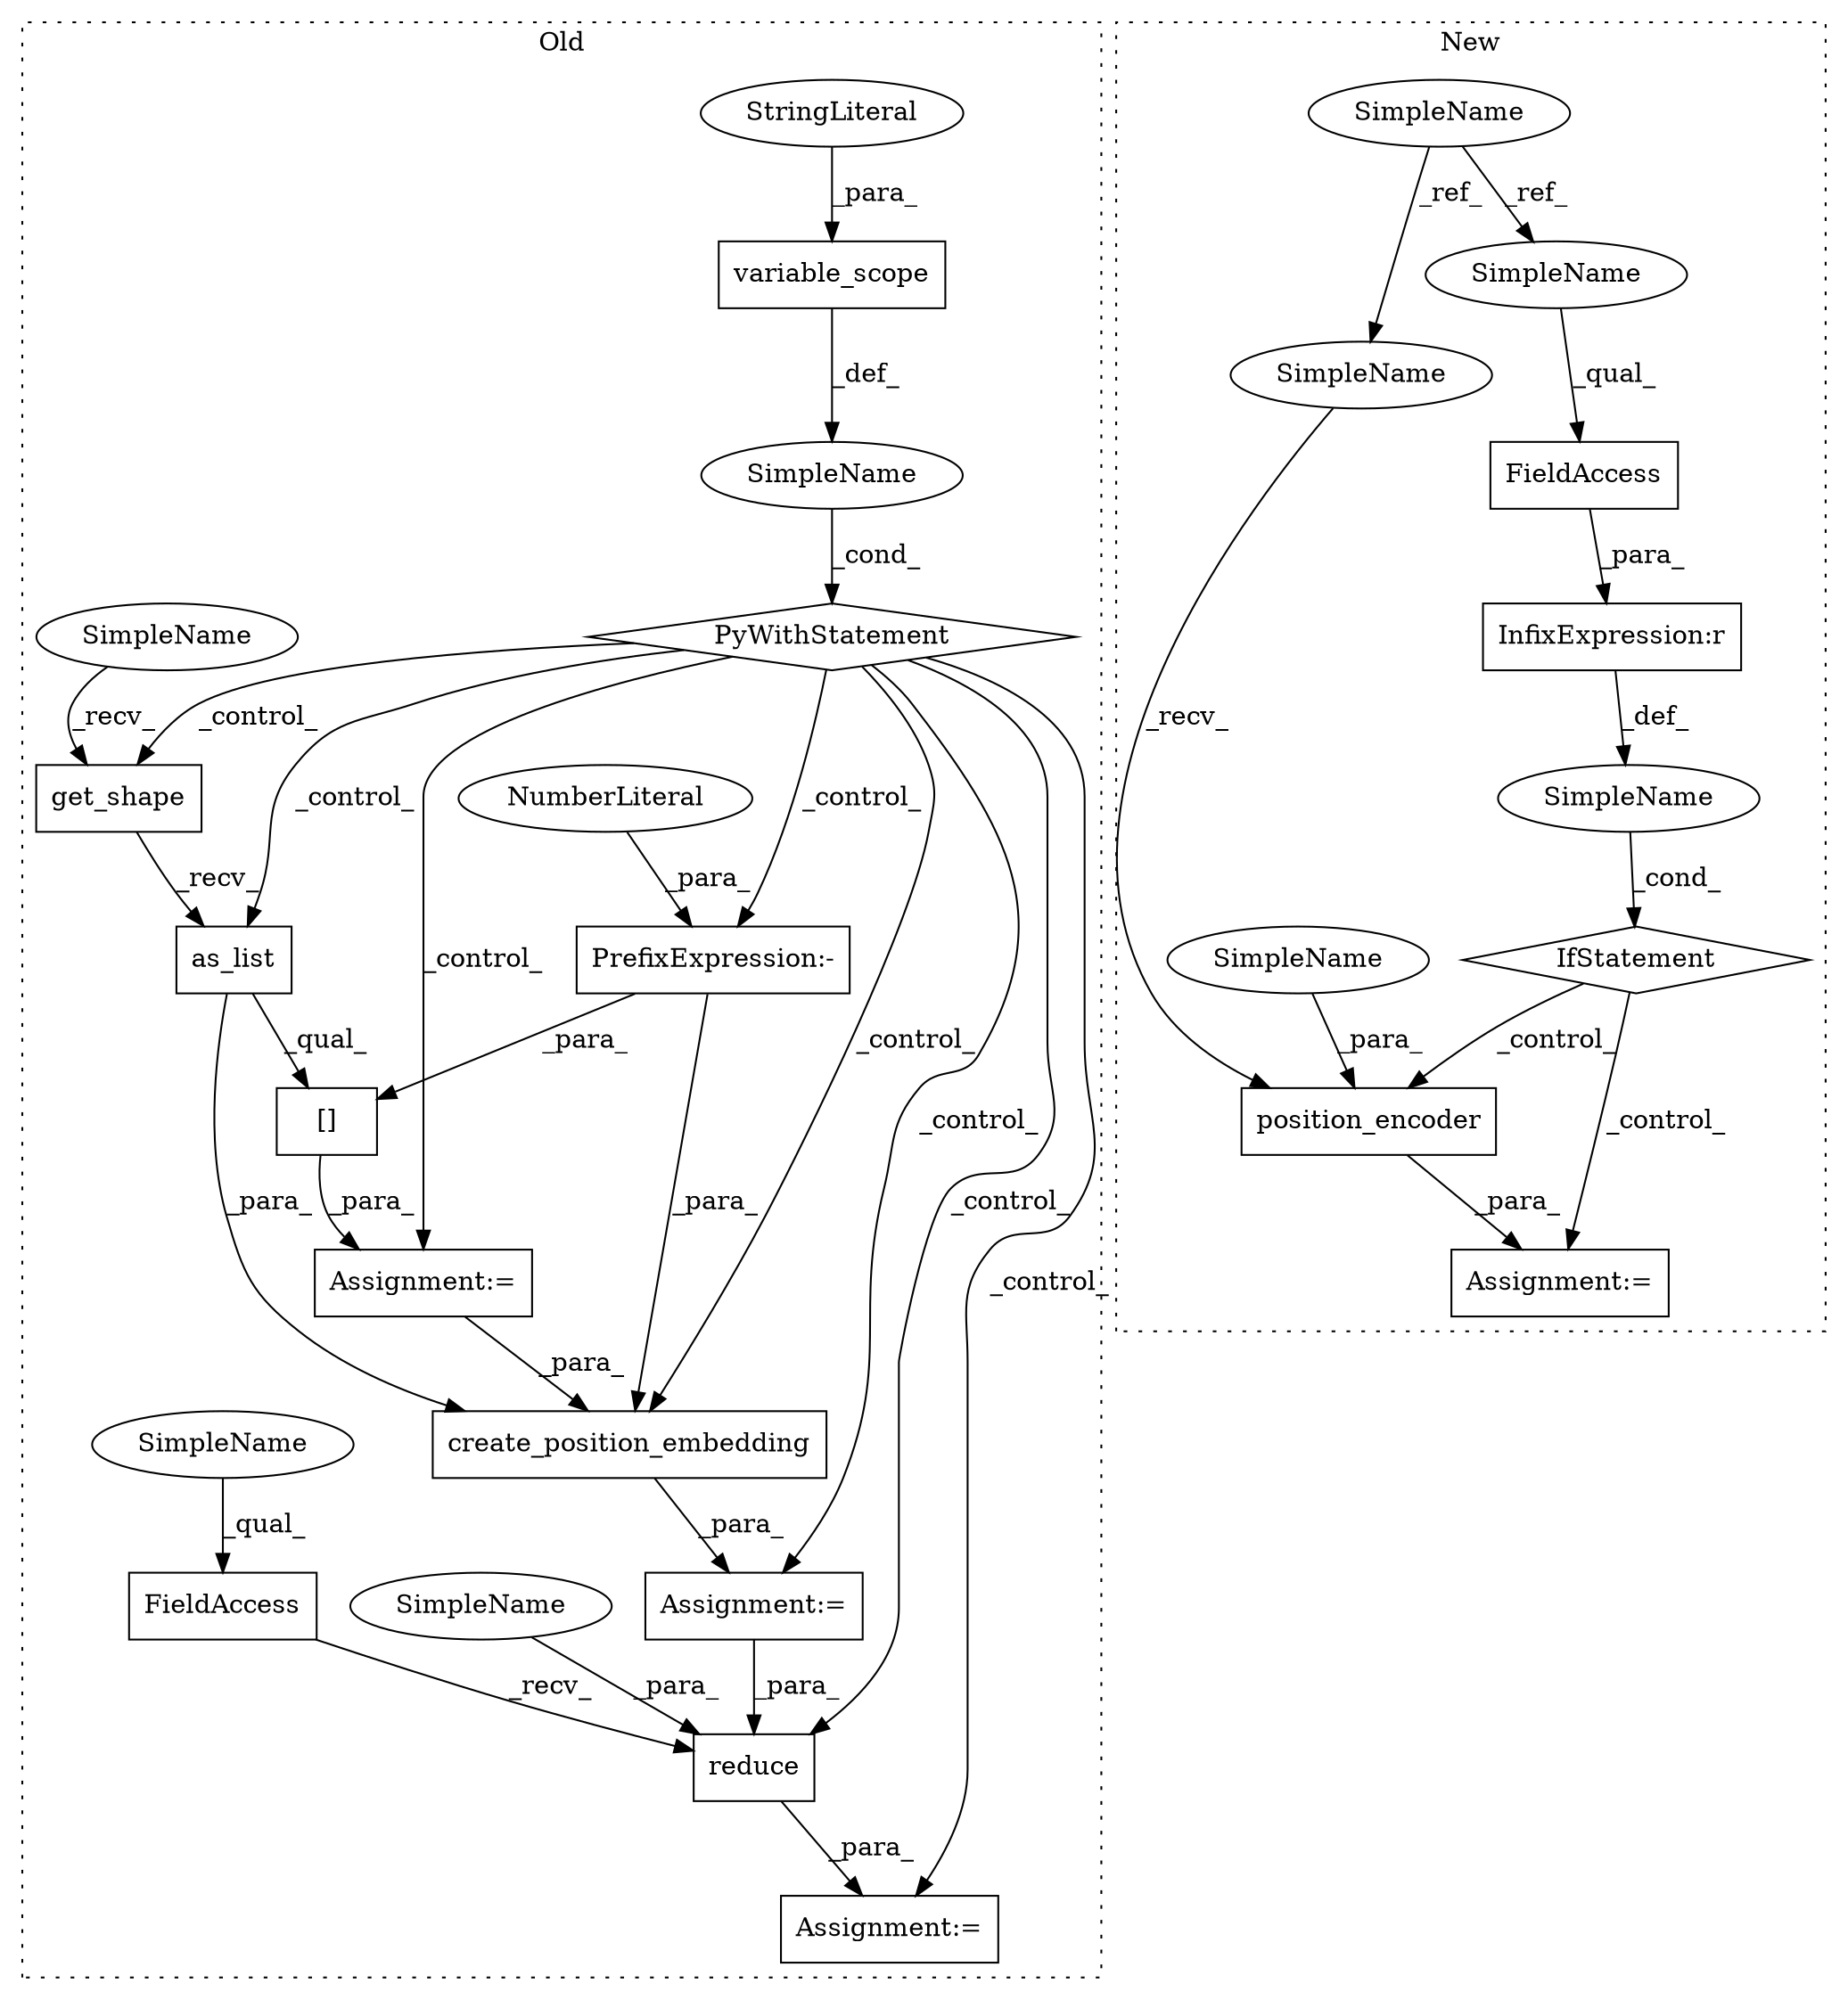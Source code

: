 digraph G {
subgraph cluster0 {
1 [label="variable_scope" a="32" s="936,971" l="15,1" shape="box"];
3 [label="PyWithStatement" a="104" s="915,972" l="10,2" shape="diamond"];
4 [label="Assignment:=" a="7" s="991" l="1" shape="box"];
5 [label="SimpleName" a="42" s="" l="" shape="ellipse"];
7 [label="Assignment:=" a="7" s="1121" l="1" shape="box"];
11 [label="create_position_embedding" a="32" s="1051,1106" l="26,1" shape="box"];
12 [label="reduce" a="32" s="1153,1185" l="7,1" shape="box"];
13 [label="[]" a="2" s="992,1023" l="29,1" shape="box"];
15 [label="FieldAccess" a="22" s="1122" l="30" shape="box"];
17 [label="get_shape" a="32" s="999" l="11" shape="box"];
18 [label="as_list" a="32" s="1011" l="9" shape="box"];
19 [label="StringLiteral" a="45" s="951" l="20" shape="ellipse"];
20 [label="PrefixExpression:-" a="38" s="1021" l="1" shape="box"];
21 [label="NumberLiteral" a="34" s="1022" l="1" shape="ellipse"];
22 [label="Assignment:=" a="7" s="1050" l="1" shape="box"];
25 [label="SimpleName" a="42" s="1160" l="6" shape="ellipse"];
26 [label="SimpleName" a="42" s="992" l="6" shape="ellipse"];
28 [label="SimpleName" a="42" s="1122" l="4" shape="ellipse"];
label = "Old";
style="dotted";
}
subgraph cluster1 {
2 [label="IfStatement" a="25" s="826,859" l="4,2" shape="diamond"];
6 [label="InfixExpression:r" a="27" s="851" l="4" shape="box"];
8 [label="FieldAccess" a="22" s="830" l="21" shape="box"];
9 [label="SimpleName" a="42" s="" l="" shape="ellipse"];
10 [label="Assignment:=" a="7" s="875" l="1" shape="box"];
14 [label="position_encoder" a="32" s="881,920" l="17,1" shape="box"];
16 [label="SimpleName" a="42" s="651" l="4" shape="ellipse"];
23 [label="SimpleName" a="42" s="876" l="4" shape="ellipse"];
24 [label="SimpleName" a="42" s="830" l="4" shape="ellipse"];
27 [label="SimpleName" a="42" s="898" l="6" shape="ellipse"];
label = "New";
style="dotted";
}
1 -> 5 [label="_def_"];
2 -> 10 [label="_control_"];
2 -> 14 [label="_control_"];
3 -> 12 [label="_control_"];
3 -> 20 [label="_control_"];
3 -> 7 [label="_control_"];
3 -> 4 [label="_control_"];
3 -> 18 [label="_control_"];
3 -> 22 [label="_control_"];
3 -> 11 [label="_control_"];
3 -> 17 [label="_control_"];
4 -> 11 [label="_para_"];
5 -> 3 [label="_cond_"];
6 -> 9 [label="_def_"];
8 -> 6 [label="_para_"];
9 -> 2 [label="_cond_"];
11 -> 22 [label="_para_"];
12 -> 7 [label="_para_"];
13 -> 4 [label="_para_"];
14 -> 10 [label="_para_"];
15 -> 12 [label="_recv_"];
16 -> 24 [label="_ref_"];
16 -> 23 [label="_ref_"];
17 -> 18 [label="_recv_"];
18 -> 13 [label="_qual_"];
18 -> 11 [label="_para_"];
19 -> 1 [label="_para_"];
20 -> 13 [label="_para_"];
20 -> 11 [label="_para_"];
21 -> 20 [label="_para_"];
22 -> 12 [label="_para_"];
23 -> 14 [label="_recv_"];
24 -> 8 [label="_qual_"];
25 -> 12 [label="_para_"];
26 -> 17 [label="_recv_"];
27 -> 14 [label="_para_"];
28 -> 15 [label="_qual_"];
}